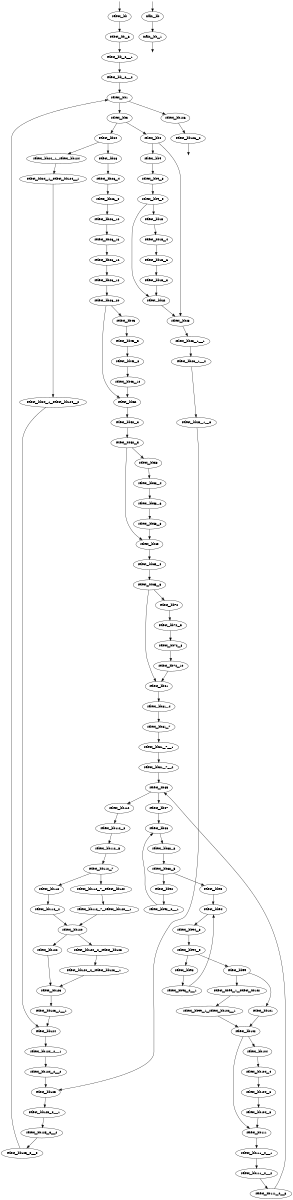 digraph CFG {
size="10,8"
rankdir="TB"
orientation="portrait"
fontsize=10;
   subgraph "select" {
   "select0"[label="select__bb",fontsize=10,width=0.01]
   "select1"[label="select__bb__6",fontsize=10,width=0.01]
   "select2"[label="select__bb__6___1",fontsize=10,width=0.01]
   "select3"[label="select__bb__6___2",fontsize=10,width=0.01]
   "select4"[label="select__bb1",fontsize=10,width=0.01]
   "select5"[label="select__bb3",fontsize=10,width=0.01]
   "select6"[label="select__bb6",fontsize=10,width=0.01]
   "select7"[label="select__bb9",fontsize=10,width=0.01]
   "select8"[label="select__bb9__3",fontsize=10,width=0.01]
   "select9"[label="select__bb9__5",fontsize=10,width=0.01]
   "select10"[label="select__bb15",fontsize=10,width=0.01]
   "select11"[label="select__bb15__4",fontsize=10,width=0.01]
   "select12"[label="select__bb15__6",fontsize=10,width=0.01]
   "select13"[label="select__bb15__8",fontsize=10,width=0.01]
   "select14"[label="select__bb22",fontsize=10,width=0.01]
   "select15"[label="select__bb23",fontsize=10,width=0.01]
   "select16"[label="select__bb23__1___1",fontsize=10,width=0.01]
   "select17"[label="select__bb23__1___2",fontsize=10,width=0.01]
   "select18"[label="select__bb23__1___3",fontsize=10,width=0.01]
   "select19"[label="select__bb24",fontsize=10,width=0.01]
   "select20"[label="select__bb24__1__select__bb124",fontsize=10,width=0.01]
   "select21"[label="select__bb24__1__select__bb124___1",fontsize=10,width=0.01]
   "select22"[label="select__bb24__1__select__bb124___2",fontsize=10,width=0.01]
   "select23"[label="select__bb26",fontsize=10,width=0.01]
   "select24"[label="select__bb26__4",fontsize=10,width=0.01]
   "select25"[label="select__bb26__8",fontsize=10,width=0.01]
   "select26"[label="select__bb26__10",fontsize=10,width=0.01]
   "select27"[label="select__bb26__13",fontsize=10,width=0.01]
   "select28"[label="select__bb26__16",fontsize=10,width=0.01]
   "select29"[label="select__bb26__18",fontsize=10,width=0.01]
   "select30"[label="select__bb26__20",fontsize=10,width=0.01]
   "select31"[label="select__bb43",fontsize=10,width=0.01]
   "select32"[label="select__bb43__5",fontsize=10,width=0.01]
   "select33"[label="select__bb43__8",fontsize=10,width=0.01]
   "select34"[label="select__bb43__10",fontsize=10,width=0.01]
   "select35"[label="select__bb52",fontsize=10,width=0.01]
   "select36"[label="select__bb52__3",fontsize=10,width=0.01]
   "select37"[label="select__bb52__5",fontsize=10,width=0.01]
   "select38"[label="select__bb58",fontsize=10,width=0.01]
   "select39"[label="select__bb58__4",fontsize=10,width=0.01]
   "select40"[label="select__bb58__6",fontsize=10,width=0.01]
   "select41"[label="select__bb58__8",fontsize=10,width=0.01]
   "select42"[label="select__bb65",fontsize=10,width=0.01]
   "select43"[label="select__bb65__4",fontsize=10,width=0.01]
   "select44"[label="select__bb65__6",fontsize=10,width=0.01]
   "select45"[label="select__bb72",fontsize=10,width=0.01]
   "select46"[label="select__bb72__5",fontsize=10,width=0.01]
   "select47"[label="select__bb72__8",fontsize=10,width=0.01]
   "select48"[label="select__bb72__10",fontsize=10,width=0.01]
   "select49"[label="select__bb81",fontsize=10,width=0.01]
   "select50"[label="select__bb81__4",fontsize=10,width=0.01]
   "select51"[label="select__bb81__7",fontsize=10,width=0.01]
   "select52"[label="select__bb81__7___1",fontsize=10,width=0.01]
   "select53"[label="select__bb81__7___2",fontsize=10,width=0.01]
   "select54"[label="select__bb85",fontsize=10,width=0.01]
   "select55"[label="select__bb87",fontsize=10,width=0.01]
   "select56"[label="select__bb88",fontsize=10,width=0.01]
   "select57"[label="select__bb88__3",fontsize=10,width=0.01]
   "select58"[label="select__bb88__5",fontsize=10,width=0.01]
   "select59"[label="select__bb92",fontsize=10,width=0.01]
   "select60"[label="select__bb92__0___1",fontsize=10,width=0.01]
   "select61"[label="select__bb93",fontsize=10,width=0.01]
   "select62"[label="select__bb94",fontsize=10,width=0.01]
   "select63"[label="select__bb94__3",fontsize=10,width=0.01]
   "select64"[label="select__bb94__5",fontsize=10,width=0.01]
   "select65"[label="select__bb98",fontsize=10,width=0.01]
   "select66"[label="select__bb98__0___1",fontsize=10,width=0.01]
   "select67"[label="select__bb99",fontsize=10,width=0.01]
   "select68"[label="select__bb99__1__select__bb102",fontsize=10,width=0.01]
   "select69"[label="select__bb99__1__select__bb102___1",fontsize=10,width=0.01]
   "select70"[label="select__bb101",fontsize=10,width=0.01]
   "select71"[label="select__bb102",fontsize=10,width=0.01]
   "select72"[label="select__bb104",fontsize=10,width=0.01]
   "select73"[label="select__bb104__4",fontsize=10,width=0.01]
   "select74"[label="select__bb104__6",fontsize=10,width=0.01]
   "select75"[label="select__bb104__8",fontsize=10,width=0.01]
   "select76"[label="select__bb111",fontsize=10,width=0.01]
   "select77"[label="select__bb111__0___1",fontsize=10,width=0.01]
   "select78"[label="select__bb111__0___2",fontsize=10,width=0.01]
   "select79"[label="select__bb111__0___3",fontsize=10,width=0.01]
   "select80"[label="select__bb112",fontsize=10,width=0.01]
   "select81"[label="select__bb112__3",fontsize=10,width=0.01]
   "select82"[label="select__bb112__5",fontsize=10,width=0.01]
   "select83"[label="select__bb112__7",fontsize=10,width=0.01]
   "select84"[label="select__bb112__7__select__bb120",fontsize=10,width=0.01]
   "select85"[label="select__bb112__7__select__bb120___1",fontsize=10,width=0.01]
   "select86"[label="select__bb118",fontsize=10,width=0.01]
   "select87"[label="select__bb118__2",fontsize=10,width=0.01]
   "select88"[label="select__bb120",fontsize=10,width=0.01]
   "select89"[label="select__bb120__2__select__bb123",fontsize=10,width=0.01]
   "select90"[label="select__bb120__2__select__bb123___1",fontsize=10,width=0.01]
   "select91"[label="select__bb122",fontsize=10,width=0.01]
   "select92"[label="select__bb123",fontsize=10,width=0.01]
   "select93"[label="select__bb123__1___1",fontsize=10,width=0.01]
   "select94"[label="select__bb124",fontsize=10,width=0.01]
   "select95"[label="select__bb124__2___1",fontsize=10,width=0.01]
   "select96"[label="select__bb124__2___2",fontsize=10,width=0.01]
   "select97"[label="select__bb125",fontsize=10,width=0.01]
   "select98"[label="select__bb125__3___1",fontsize=10,width=0.01]
   "select99"[label="select__bb125__3___2",fontsize=10,width=0.01]
   "select100"[label="select__bb125__3___3",fontsize=10,width=0.01]
   "select101"[label="select__bb126",fontsize=10,width=0.01]
   "select102"[label="select__bb126__2",fontsize=10,width=0.01]
   "select0" -> "select1"
   "select1" -> "select2"
   "select2" -> "select3"
   "select3" -> "select4"
   "select4" -> "select5"
   "select4" -> "select101"
   "select5" -> "select19"
   "select5" -> "select6"
   "select6" -> "select7"
   "select6" -> "select15"
   "select7" -> "select8"
   "select8" -> "select9"
   "select9" -> "select10"
   "select9" -> "select14"
   "select10" -> "select11"
   "select11" -> "select12"
   "select12" -> "select13"
   "select13" -> "select14"
   "select14" -> "select15"
   "select15" -> "select16"
   "select16" -> "select17"
   "select17" -> "select18"
   "select18" -> "select97"
   "select19" -> "select23"
   "select19" -> "select20"
   "select20" -> "select21"
   "select21" -> "select22"
   "select22" -> "select94"
   "select23" -> "select24"
   "select24" -> "select25"
   "select25" -> "select26"
   "select26" -> "select27"
   "select27" -> "select28"
   "select28" -> "select29"
   "select29" -> "select30"
   "select30" -> "select31"
   "select30" -> "select35"
   "select31" -> "select32"
   "select32" -> "select33"
   "select33" -> "select34"
   "select34" -> "select35"
   "select35" -> "select36"
   "select36" -> "select37"
   "select37" -> "select38"
   "select37" -> "select42"
   "select38" -> "select39"
   "select39" -> "select40"
   "select40" -> "select41"
   "select41" -> "select42"
   "select42" -> "select43"
   "select43" -> "select44"
   "select44" -> "select45"
   "select44" -> "select49"
   "select45" -> "select46"
   "select46" -> "select47"
   "select47" -> "select48"
   "select48" -> "select49"
   "select49" -> "select50"
   "select50" -> "select51"
   "select51" -> "select52"
   "select52" -> "select53"
   "select53" -> "select54"
   "select54" -> "select55"
   "select54" -> "select80"
   "select55" -> "select56"
   "select56" -> "select57"
   "select57" -> "select58"
   "select58" -> "select59"
   "select58" -> "select61"
   "select59" -> "select60"
   "select60" -> "select56"
   "select61" -> "select62"
   "select62" -> "select63"
   "select63" -> "select64"
   "select64" -> "select65"
   "select64" -> "select67"
   "select65" -> "select66"
   "select66" -> "select62"
   "select67" -> "select70"
   "select67" -> "select68"
   "select68" -> "select69"
   "select69" -> "select71"
   "select70" -> "select71"
   "select71" -> "select72"
   "select71" -> "select76"
   "select72" -> "select73"
   "select73" -> "select74"
   "select74" -> "select75"
   "select75" -> "select76"
   "select76" -> "select77"
   "select77" -> "select78"
   "select78" -> "select79"
   "select79" -> "select54"
   "select80" -> "select81"
   "select81" -> "select82"
   "select82" -> "select83"
   "select83" -> "select84"
   "select83" -> "select86"
   "select84" -> "select85"
   "select85" -> "select88"
   "select86" -> "select87"
   "select87" -> "select88"
   "select88" -> "select89"
   "select88" -> "select91"
   "select89" -> "select90"
   "select90" -> "select92"
   "select91" -> "select92"
   "select92" -> "select93"
   "select93" -> "select94"
   "select94" -> "select95"
   "select95" -> "select96"
   "select96" -> "select97"
   "select97" -> "select98"
   "select98" -> "select99"
   "select99" -> "select100"
   "select100" -> "select4"
   "select101" -> "select102"
   "select_entry" [label="",color="white",height="0.01",fontsize=10,width=0.01]
   "select_entry" -> "select0"
   "select_exit" [label="",color="white",fontsize=10,width=0.01]
   "select102" -> "select_exit"
}
   subgraph "main" {
   "main0"[label="main__bb",fontsize=10,width=0.01]
   "main1"[label="main__bb__1",fontsize=10,width=0.01]
   "main0" -> "main1"
   "main_entry" [label="",color="white",height="0.01",fontsize=10,width=0.01]
   "main_entry" -> "main0"
   "main_exit" [label="",color="white",fontsize=10,width=0.01]
   "main1" -> "main_exit"
}
}
